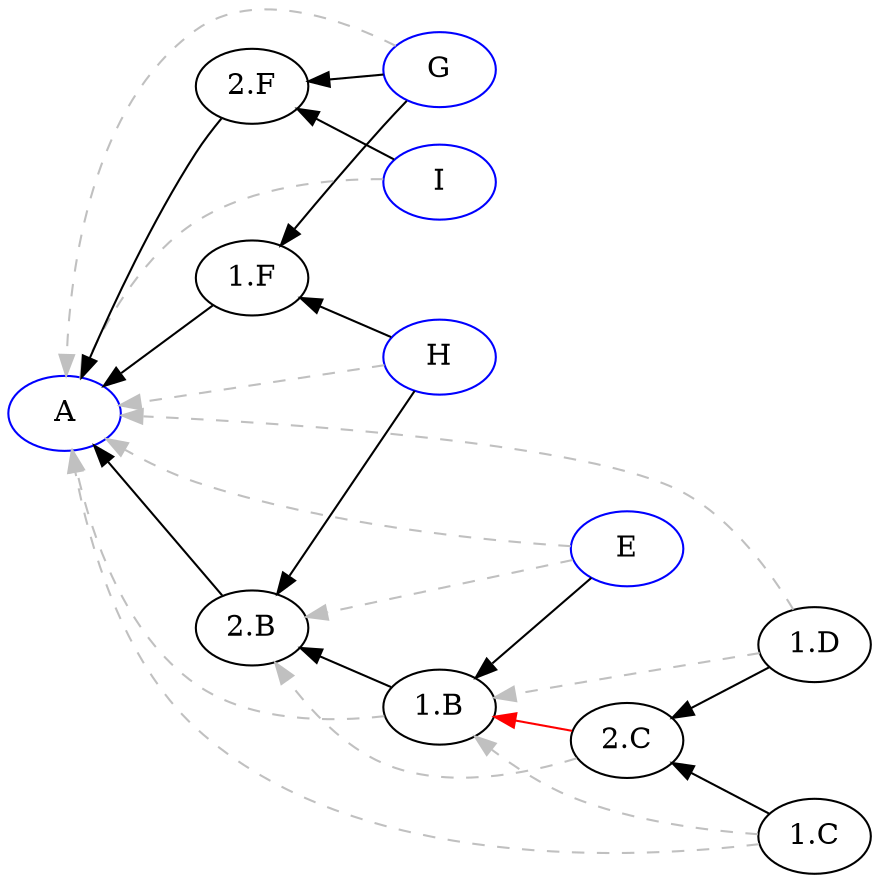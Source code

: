 digraph {

rankdir = RL

"A" [color=blue];
"E" [color=blue];
"G" [color=blue];
"H" [color=blue];
"I" [color=blue];
"1.B" -> "2.B" [style=filled, color=black];
"1.C" -> "2.C" [style=filled, color=black];
"1.D" -> "2.C" [style=filled, color=black];
"2.C" -> "1.B" [style=filled, color=red];
"2.B" -> "A" [style=filled, color=black];
"2.F" -> "A" [style=filled, color=black];
"1.F" -> "A" [style=filled, color=black];
"E" -> "1.B" [style=filled, color=black];
"G" -> "1.F" [style=filled, color=black];
"G" -> "2.F" [style=filled, color=black];
"H" -> "1.F" [style=filled, color=black];
"H" -> "2.B" [style=filled, color=black];
"I" -> "2.F" [style=filled, color=black];
"1.C" -> "A" [style=dashed, color=grey];
"1.D" -> "A" [style=dashed, color=grey];
"1.B" -> "A" [style=dashed, color=grey];
"1.C" -> "1.B" [style=dashed, color=grey];
"1.D" -> "1.B" [style=dashed, color=grey];
"2.C" -> "2.B" [style=dashed, color=grey];
"E" -> "2.B" [style=dashed, color=grey];
"E" -> "A" [style=dashed, color=grey];
"G" -> "A" [style=dashed, color=grey];
"H" -> "A" [style=dashed, color=grey];
"I" -> "A" [style=dashed, color=grey];
}
